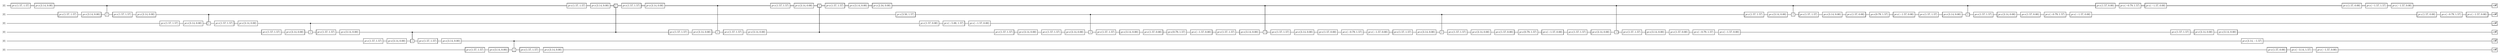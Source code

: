 \documentclass[border=6pt]{standalone}
\usepackage[utf8]{inputenc}
\usepackage[T1]{fontenc}
\usepackage{tikz}
\usetikzlibrary{quantikz2}
\begin{document}
\begin{quantikz}
	\lstick{\ket{0}}	&	\gate{prx(1.57 , 1.57)}	&	\gate{prx(3.14 , 0.00)}	&	\qw	&	\qw	&	\ctrl{1}	&	\qw	&	\qw	&	\qw	&	\qw	&	\qw	&	\qw	&	\qw	&	\qw	&	\qw	&	\qw	&	\qw	&	\qw	&	\qw	&	\qw	&	\qw	&	\qw	&	\qw	&	\qw	&	\qw	&	\qw	&	\qw	&	\qw	&	\gate{prx(1.57 , 1.57)}	&	\gate{prx(3.14 , 0.00)}	&	\gate{z}	&	\gate{prx(1.57 , 1.57)}	&	\gate{prx(3.14 , 0.00)}	&	\qw	&	\qw	&	\ctrl{3}	&	\qw	&	\qw	&	\gate{prx(1.57 , 1.57)}	&	\gate{prx(3.14 , 0.00)}	&	\gate{z}	&	\gate{prx(1.57 , 1.57)}	&	\gate{prx(3.14 , 0.00)}	&	\gate{prx(2.34 , 0.00)}	&	\qw	&	\qw	&	\qw	&	\qw	&	\qw	&	\qw	&	\qw	&	\qw	&	\qw	&	\qw	&	\qw	&	\qw	&	\qw	&	\qw	&	\qw	&	\qw	&	\ctrl{3}	&	\qw	&	\qw	&	\qw	&	\qw	&	\qw	&	\qw	&	\qw	&	\qw	&	\qw	&	\qw	&	\qw	&	\qw	&	\qw	&	\qw	&	\qw	&	\ctrl{3}	&	\qw	&	\qw	&	\qw	&	\qw	&	\qw	&	\qw	&	\qw	&	\ctrl{1}	&	\qw	&	\qw	&	\qw	&	\qw	&	\qw	&	\qw	&	\qw	&	\ctrl{1}	&	\qw	&	\qw	&	\qw	&	\qw	&	\qw	&	\gate{prx(1.57 , 0.00)}	&	\gate{prx(-0.79 , 1.57)}	&	\gate{prx(-1.57 , 0.00)}	&	\qw	&	\qw	&	\qw	&	\qw	&	\qw	&	\qw	&	\qw	&	\gate{prx(1.57 , 0.00)}	&	\gate{prx(-1.57 , 1.57)}	&	\gate{prx(-1.57 , 0.00)}	&	\qw	&	\qw	&	\qw	&	\meter{}\\
	\lstick{\ket{0}}	&	\qw	&	\qw	&	\gate{prx(1.57 , 1.57)}	&	\gate{prx(3.14 , 0.00)}	&	\gate{z}	&	\gate{prx(1.57 , 1.57)}	&	\gate{prx(3.14 , 0.00)}	&	\qw	&	\qw	&	\ctrl{1}	&	\qw	&	\qw	&	\qw	&	\qw	&	\qw	&	\qw	&	\qw	&	\qw	&	\qw	&	\qw	&	\qw	&	\qw	&	\qw	&	\qw	&	\qw	&	\qw	&	\qw	&	\qw	&	\qw	&	\qw	&	\qw	&	\qw	&	\qw	&	\qw	&	\qw	&	\qw	&	\qw	&	\qw	&	\qw	&	\qw	&	\qw	&	\qw	&	\qw	&	\gate{prx(3.50 , 1.57)}	&	\qw	&	\qw	&	\qw	&	\qw	&	\qw	&	\qw	&	\qw	&	\ctrl{2}	&	\qw	&	\qw	&	\qw	&	\qw	&	\qw	&	\qw	&	\qw	&	\qw	&	\qw	&	\qw	&	\qw	&	\qw	&	\qw	&	\qw	&	\qw	&	\ctrl{2}	&	\qw	&	\qw	&	\qw	&	\qw	&	\qw	&	\qw	&	\qw	&	\qw	&	\qw	&	\qw	&	\qw	&	\qw	&	\qw	&	\gate{prx(1.57 , 1.57)}	&	\gate{prx(3.14 , 0.00)}	&	\gate{z}	&	\gate{prx(1.57 , 1.57)}	&	\gate{prx(3.14 , 0.00)}	&	\gate{prx(1.57 , 0.00)}	&	\gate{prx(0.79 , 1.57)}	&	\gate{prx(-1.57 , 0.00)}	&	\gate{prx(1.57 , 1.57)}	&	\gate{prx(3.14 , 0.00)}	&	\gate{z}	&	\gate{prx(1.57 , 1.57)}	&	\gate{prx(3.14 , 0.00)}	&	\gate{prx(1.57 , 0.00)}	&	\gate{prx(-0.79 , 1.57)}	&	\gate{prx(-1.57 , 0.00)}	&	\qw	&	\qw	&	\qw	&	\qw	&	\qw	&	\qw	&	\qw	&	\qw	&	\qw	&	\qw	&	\qw	&	\qw	&	\qw	&	\gate{prx(1.57 , 0.00)}	&	\gate{prx(-0.79 , 1.57)}	&	\gate{prx(-1.57 , 0.00)}	&	\meter{}\\
	\lstick{\ket{0}}	&	\qw	&	\qw	&	\qw	&	\qw	&	\qw	&	\qw	&	\qw	&	\gate{prx(1.57 , 1.57)}	&	\gate{prx(3.14 , 0.00)}	&	\gate{z}	&	\gate{prx(1.57 , 1.57)}	&	\gate{prx(3.14 , 0.00)}	&	\qw	&	\qw	&	\ctrl{1}	&	\qw	&	\qw	&	\qw	&	\qw	&	\qw	&	\qw	&	\qw	&	\qw	&	\qw	&	\qw	&	\qw	&	\qw	&	\qw	&	\qw	&	\qw	&	\qw	&	\qw	&	\qw	&	\qw	&	\qw	&	\qw	&	\qw	&	\qw	&	\qw	&	\qw	&	\qw	&	\qw	&	\qw	&	\qw	&	\gate{prx(1.57 , 0.00)}	&	\gate{prx(-5.00 , 1.57)}	&	\gate{prx(-1.57 , 0.00)}	&	\qw	&	\qw	&	\qw	&	\qw	&	\qw	&	\qw	&	\qw	&	\qw	&	\qw	&	\qw	&	\qw	&	\qw	&	\qw	&	\qw	&	\qw	&	\qw	&	\qw	&	\qw	&	\qw	&	\qw	&	\qw	&	\qw	&	\qw	&	\qw	&	\qw	&	\qw	&	\qw	&	\qw	&	\qw	&	\qw	&	\qw	&	\qw	&	\qw	&	\qw	&	\qw	&	\qw	&	\qw	&	\qw	&	\qw	&	\qw	&	\qw	&	\qw	&	\qw	&	\qw	&	\qw	&	\qw	&	\qw	&	\qw	&	\qw	&	\qw	&	\qw	&	\qw	&	\qw	&	\qw	&	\qw	&	\qw	&	\qw	&	\qw	&	\qw	&	\qw	&	\qw	&	\qw	&	\qw	&	\qw	&	\qw	&	\qw	&	\meter{}\\
	\lstick{\ket{0}}	&	\qw	&	\qw	&	\qw	&	\qw	&	\qw	&	\qw	&	\qw	&	\qw	&	\qw	&	\qw	&	\qw	&	\qw	&	\gate{prx(1.57 , 1.57)}	&	\gate{prx(3.14 , 0.00)}	&	\gate{z}	&	\gate{prx(1.57 , 1.57)}	&	\gate{prx(3.14 , 0.00)}	&	\qw	&	\qw	&	\ctrl{1}	&	\qw	&	\qw	&	\qw	&	\qw	&	\qw	&	\qw	&	\qw	&	\qw	&	\qw	&	\ctrl{-3}	&	\qw	&	\qw	&	\gate{prx(1.57 , 1.57)}	&	\gate{prx(3.14 , 0.00)}	&	\gate{z}	&	\gate{prx(1.57 , 1.57)}	&	\gate{prx(3.14 , 0.00)}	&	\qw	&	\qw	&	\ctrl{-3}	&	\qw	&	\qw	&	\qw	&	\qw	&	\qw	&	\qw	&	\qw	&	\gate{prx(1.57 , 1.57)}	&	\gate{prx(3.14 , 0.00)}	&	\gate{prx(1.57 , 1.57)}	&	\gate{prx(3.14 , 0.00)}	&	\gate{z}	&	\gate{prx(1.57 , 1.57)}	&	\gate{prx(3.14 , 0.00)}	&	\gate{prx(1.57 , 0.00)}	&	\gate{prx(0.79 , 1.57)}	&	\gate{prx(-1.57 , 0.00)}	&	\gate{prx(1.57 , 1.57)}	&	\gate{prx(3.14 , 0.00)}	&	\gate{z}	&	\gate{prx(1.57 , 1.57)}	&	\gate{prx(3.14 , 0.00)}	&	\gate{prx(1.57 , 0.00)}	&	\gate{prx(-0.79 , 1.57)}	&	\gate{prx(-1.57 , 0.00)}	&	\gate{prx(1.57 , 1.57)}	&	\gate{prx(3.14 , 0.00)}	&	\gate{z}	&	\gate{prx(1.57 , 1.57)}	&	\gate{prx(3.14 , 0.00)}	&	\gate{prx(1.57 , 0.00)}	&	\gate{prx(0.79 , 1.57)}	&	\gate{prx(-1.57 , 0.00)}	&	\gate{prx(1.57 , 1.57)}	&	\gate{prx(3.14 , 0.00)}	&	\gate{z}	&	\gate{prx(1.57 , 1.57)}	&	\gate{prx(3.14 , 0.00)}	&	\gate{prx(1.57 , 0.00)}	&	\gate{prx(-0.79 , 1.57)}	&	\gate{prx(-1.57 , 0.00)}	&	\qw	&	\qw	&	\qw	&	\qw	&	\qw	&	\qw	&	\qw	&	\qw	&	\qw	&	\qw	&	\qw	&	\qw	&	\qw	&	\qw	&	\qw	&	\qw	&	\qw	&	\qw	&	\qw	&	\gate{prx(1.57 , 1.57)}	&	\gate{prx(3.14 , 0.00)}	&	\gate{prx(3.14 , 0.00)}	&	\qw	&	\qw	&	\qw	&	\qw	&	\qw	&	\qw	&	\qw	&	\qw	&	\qw	&	\qw	&	\meter{}\\
	\lstick{\ket{0}}	&	\qw	&	\qw	&	\qw	&	\qw	&	\qw	&	\qw	&	\qw	&	\qw	&	\qw	&	\qw	&	\qw	&	\qw	&	\qw	&	\qw	&	\qw	&	\qw	&	\qw	&	\gate{prx(1.57 , 1.57)}	&	\gate{prx(3.14 , 0.00)}	&	\gate{z}	&	\gate{prx(1.57 , 1.57)}	&	\gate{prx(3.14 , 0.00)}	&	\qw	&	\qw	&	\ctrl{1}	&	\qw	&	\qw	&	\qw	&	\qw	&	\qw	&	\qw	&	\qw	&	\qw	&	\qw	&	\qw	&	\qw	&	\qw	&	\qw	&	\qw	&	\qw	&	\qw	&	\qw	&	\qw	&	\qw	&	\qw	&	\qw	&	\qw	&	\qw	&	\qw	&	\qw	&	\qw	&	\qw	&	\qw	&	\qw	&	\qw	&	\qw	&	\qw	&	\qw	&	\qw	&	\qw	&	\qw	&	\qw	&	\qw	&	\qw	&	\qw	&	\qw	&	\qw	&	\qw	&	\qw	&	\qw	&	\qw	&	\qw	&	\qw	&	\qw	&	\qw	&	\qw	&	\qw	&	\qw	&	\qw	&	\qw	&	\qw	&	\qw	&	\qw	&	\qw	&	\qw	&	\qw	&	\qw	&	\qw	&	\qw	&	\qw	&	\qw	&	\qw	&	\qw	&	\qw	&	\qw	&	\qw	&	\qw	&	\qw	&	\qw	&	\qw	&	\qw	&	\qw	&	\qw	&	\gate{prx(3.14 , -1.57)}	&	\qw	&	\qw	&	\qw	&	\qw	&	\qw	&	\qw	&	\qw	&	\qw	&	\qw	&	\meter{}\\
	\lstick{\ket{0}}	&	\qw	&	\qw	&	\qw	&	\qw	&	\qw	&	\qw	&	\qw	&	\qw	&	\qw	&	\qw	&	\qw	&	\qw	&	\qw	&	\qw	&	\qw	&	\qw	&	\qw	&	\qw	&	\qw	&	\qw	&	\qw	&	\qw	&	\gate{prx(1.57 , 1.57)}	&	\gate{prx(3.14 , 0.00)}	&	\gate{z}	&	\gate{prx(1.57 , 1.57)}	&	\gate{prx(3.14 , 0.00)}	&	\qw	&	\qw	&	\qw	&	\qw	&	\qw	&	\qw	&	\qw	&	\qw	&	\qw	&	\qw	&	\qw	&	\qw	&	\qw	&	\qw	&	\qw	&	\qw	&	\qw	&	\qw	&	\qw	&	\qw	&	\qw	&	\qw	&	\qw	&	\qw	&	\qw	&	\qw	&	\qw	&	\qw	&	\qw	&	\qw	&	\qw	&	\qw	&	\qw	&	\qw	&	\qw	&	\qw	&	\qw	&	\qw	&	\qw	&	\qw	&	\qw	&	\qw	&	\qw	&	\qw	&	\qw	&	\qw	&	\qw	&	\qw	&	\qw	&	\qw	&	\qw	&	\qw	&	\qw	&	\qw	&	\qw	&	\qw	&	\qw	&	\qw	&	\qw	&	\qw	&	\qw	&	\qw	&	\qw	&	\qw	&	\qw	&	\qw	&	\qw	&	\qw	&	\qw	&	\qw	&	\qw	&	\qw	&	\qw	&	\qw	&	\qw	&	\qw	&	\qw	&	\gate{prx(1.57 , 0.00)}	&	\gate{prx(-3.14 , 1.57)}	&	\gate{prx(-1.57 , 0.00)}	&	\qw	&	\qw	&	\qw	&	\qw	&	\qw	&	\qw	&	\meter{}
\end{quantikz}

\end{document}
